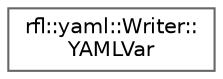digraph "类继承关系图"
{
 // LATEX_PDF_SIZE
  bgcolor="transparent";
  edge [fontname=Helvetica,fontsize=10,labelfontname=Helvetica,labelfontsize=10];
  node [fontname=Helvetica,fontsize=10,shape=box,height=0.2,width=0.4];
  rankdir="LR";
  Node0 [id="Node000000",label="rfl::yaml::Writer::\lYAMLVar",height=0.2,width=0.4,color="grey40", fillcolor="white", style="filled",URL="$structrfl_1_1yaml_1_1_writer_1_1_y_a_m_l_var.html",tooltip=" "];
}

